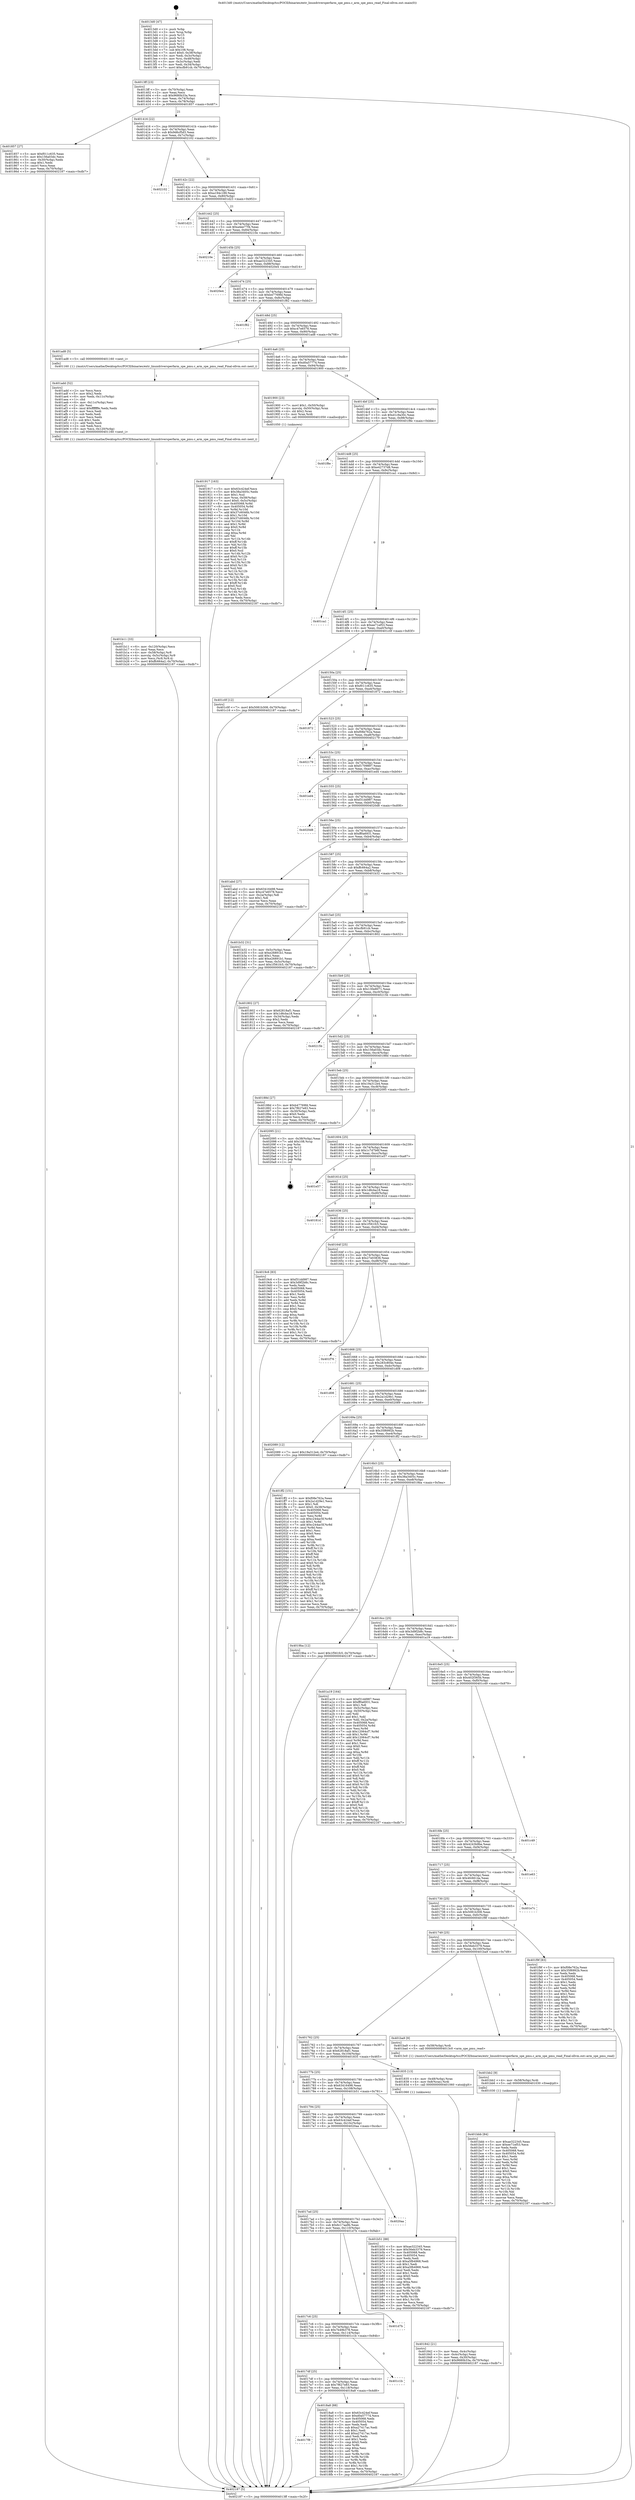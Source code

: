 digraph "0x4013d0" {
  label = "0x4013d0 (/mnt/c/Users/mathe/Desktop/tcc/POCII/binaries/extr_linuxdriversperfarm_spe_pmu.c_arm_spe_pmu_read_Final-ollvm.out::main(0))"
  labelloc = "t"
  node[shape=record]

  Entry [label="",width=0.3,height=0.3,shape=circle,fillcolor=black,style=filled]
  "0x4013ff" [label="{
     0x4013ff [23]\l
     | [instrs]\l
     &nbsp;&nbsp;0x4013ff \<+3\>: mov -0x70(%rbp),%eax\l
     &nbsp;&nbsp;0x401402 \<+2\>: mov %eax,%ecx\l
     &nbsp;&nbsp;0x401404 \<+6\>: sub $0x9680b33a,%ecx\l
     &nbsp;&nbsp;0x40140a \<+3\>: mov %eax,-0x74(%rbp)\l
     &nbsp;&nbsp;0x40140d \<+3\>: mov %ecx,-0x78(%rbp)\l
     &nbsp;&nbsp;0x401410 \<+6\>: je 0000000000401857 \<main+0x487\>\l
  }"]
  "0x401857" [label="{
     0x401857 [27]\l
     | [instrs]\l
     &nbsp;&nbsp;0x401857 \<+5\>: mov $0xf011c635,%eax\l
     &nbsp;&nbsp;0x40185c \<+5\>: mov $0x156a03dc,%ecx\l
     &nbsp;&nbsp;0x401861 \<+3\>: mov -0x30(%rbp),%edx\l
     &nbsp;&nbsp;0x401864 \<+3\>: cmp $0x1,%edx\l
     &nbsp;&nbsp;0x401867 \<+3\>: cmovl %ecx,%eax\l
     &nbsp;&nbsp;0x40186a \<+3\>: mov %eax,-0x70(%rbp)\l
     &nbsp;&nbsp;0x40186d \<+5\>: jmp 0000000000402187 \<main+0xdb7\>\l
  }"]
  "0x401416" [label="{
     0x401416 [22]\l
     | [instrs]\l
     &nbsp;&nbsp;0x401416 \<+5\>: jmp 000000000040141b \<main+0x4b\>\l
     &nbsp;&nbsp;0x40141b \<+3\>: mov -0x74(%rbp),%eax\l
     &nbsp;&nbsp;0x40141e \<+5\>: sub $0x9d6cf5d3,%eax\l
     &nbsp;&nbsp;0x401423 \<+3\>: mov %eax,-0x7c(%rbp)\l
     &nbsp;&nbsp;0x401426 \<+6\>: je 0000000000402102 \<main+0xd32\>\l
  }"]
  Exit [label="",width=0.3,height=0.3,shape=circle,fillcolor=black,style=filled,peripheries=2]
  "0x402102" [label="{
     0x402102\l
  }", style=dashed]
  "0x40142c" [label="{
     0x40142c [22]\l
     | [instrs]\l
     &nbsp;&nbsp;0x40142c \<+5\>: jmp 0000000000401431 \<main+0x61\>\l
     &nbsp;&nbsp;0x401431 \<+3\>: mov -0x74(%rbp),%eax\l
     &nbsp;&nbsp;0x401434 \<+5\>: sub $0xa194c189,%eax\l
     &nbsp;&nbsp;0x401439 \<+3\>: mov %eax,-0x80(%rbp)\l
     &nbsp;&nbsp;0x40143c \<+6\>: je 0000000000401d23 \<main+0x953\>\l
  }"]
  "0x401bbb" [label="{
     0x401bbb [84]\l
     | [instrs]\l
     &nbsp;&nbsp;0x401bbb \<+5\>: mov $0xae322345,%eax\l
     &nbsp;&nbsp;0x401bc0 \<+5\>: mov $0xee71ef53,%ecx\l
     &nbsp;&nbsp;0x401bc5 \<+2\>: xor %edx,%edx\l
     &nbsp;&nbsp;0x401bc7 \<+7\>: mov 0x405068,%esi\l
     &nbsp;&nbsp;0x401bce \<+8\>: mov 0x405054,%r8d\l
     &nbsp;&nbsp;0x401bd6 \<+3\>: sub $0x1,%edx\l
     &nbsp;&nbsp;0x401bd9 \<+3\>: mov %esi,%r9d\l
     &nbsp;&nbsp;0x401bdc \<+3\>: add %edx,%r9d\l
     &nbsp;&nbsp;0x401bdf \<+4\>: imul %r9d,%esi\l
     &nbsp;&nbsp;0x401be3 \<+3\>: and $0x1,%esi\l
     &nbsp;&nbsp;0x401be6 \<+3\>: cmp $0x0,%esi\l
     &nbsp;&nbsp;0x401be9 \<+4\>: sete %r10b\l
     &nbsp;&nbsp;0x401bed \<+4\>: cmp $0xa,%r8d\l
     &nbsp;&nbsp;0x401bf1 \<+4\>: setl %r11b\l
     &nbsp;&nbsp;0x401bf5 \<+3\>: mov %r10b,%bl\l
     &nbsp;&nbsp;0x401bf8 \<+3\>: and %r11b,%bl\l
     &nbsp;&nbsp;0x401bfb \<+3\>: xor %r11b,%r10b\l
     &nbsp;&nbsp;0x401bfe \<+3\>: or %r10b,%bl\l
     &nbsp;&nbsp;0x401c01 \<+3\>: test $0x1,%bl\l
     &nbsp;&nbsp;0x401c04 \<+3\>: cmovne %ecx,%eax\l
     &nbsp;&nbsp;0x401c07 \<+3\>: mov %eax,-0x70(%rbp)\l
     &nbsp;&nbsp;0x401c0a \<+5\>: jmp 0000000000402187 \<main+0xdb7\>\l
  }"]
  "0x401d23" [label="{
     0x401d23\l
  }", style=dashed]
  "0x401442" [label="{
     0x401442 [25]\l
     | [instrs]\l
     &nbsp;&nbsp;0x401442 \<+5\>: jmp 0000000000401447 \<main+0x77\>\l
     &nbsp;&nbsp;0x401447 \<+3\>: mov -0x74(%rbp),%eax\l
     &nbsp;&nbsp;0x40144a \<+5\>: sub $0xa4ee77f4,%eax\l
     &nbsp;&nbsp;0x40144f \<+6\>: mov %eax,-0x84(%rbp)\l
     &nbsp;&nbsp;0x401455 \<+6\>: je 000000000040210e \<main+0xd3e\>\l
  }"]
  "0x401bb2" [label="{
     0x401bb2 [9]\l
     | [instrs]\l
     &nbsp;&nbsp;0x401bb2 \<+4\>: mov -0x58(%rbp),%rdi\l
     &nbsp;&nbsp;0x401bb6 \<+5\>: call 0000000000401030 \<free@plt\>\l
     | [calls]\l
     &nbsp;&nbsp;0x401030 \{1\} (unknown)\l
  }"]
  "0x40210e" [label="{
     0x40210e\l
  }", style=dashed]
  "0x40145b" [label="{
     0x40145b [25]\l
     | [instrs]\l
     &nbsp;&nbsp;0x40145b \<+5\>: jmp 0000000000401460 \<main+0x90\>\l
     &nbsp;&nbsp;0x401460 \<+3\>: mov -0x74(%rbp),%eax\l
     &nbsp;&nbsp;0x401463 \<+5\>: sub $0xae322345,%eax\l
     &nbsp;&nbsp;0x401468 \<+6\>: mov %eax,-0x88(%rbp)\l
     &nbsp;&nbsp;0x40146e \<+6\>: je 00000000004020e4 \<main+0xd14\>\l
  }"]
  "0x401b11" [label="{
     0x401b11 [33]\l
     | [instrs]\l
     &nbsp;&nbsp;0x401b11 \<+6\>: mov -0x120(%rbp),%ecx\l
     &nbsp;&nbsp;0x401b17 \<+3\>: imul %eax,%ecx\l
     &nbsp;&nbsp;0x401b1a \<+4\>: mov -0x58(%rbp),%r8\l
     &nbsp;&nbsp;0x401b1e \<+4\>: movslq -0x5c(%rbp),%r9\l
     &nbsp;&nbsp;0x401b22 \<+4\>: mov %ecx,(%r8,%r9,4)\l
     &nbsp;&nbsp;0x401b26 \<+7\>: movl $0xffc664a2,-0x70(%rbp)\l
     &nbsp;&nbsp;0x401b2d \<+5\>: jmp 0000000000402187 \<main+0xdb7\>\l
  }"]
  "0x4020e4" [label="{
     0x4020e4\l
  }", style=dashed]
  "0x401474" [label="{
     0x401474 [25]\l
     | [instrs]\l
     &nbsp;&nbsp;0x401474 \<+5\>: jmp 0000000000401479 \<main+0xa9\>\l
     &nbsp;&nbsp;0x401479 \<+3\>: mov -0x74(%rbp),%eax\l
     &nbsp;&nbsp;0x40147c \<+5\>: sub $0xb47769fd,%eax\l
     &nbsp;&nbsp;0x401481 \<+6\>: mov %eax,-0x8c(%rbp)\l
     &nbsp;&nbsp;0x401487 \<+6\>: je 0000000000401f82 \<main+0xbb2\>\l
  }"]
  "0x401add" [label="{
     0x401add [52]\l
     | [instrs]\l
     &nbsp;&nbsp;0x401add \<+2\>: xor %ecx,%ecx\l
     &nbsp;&nbsp;0x401adf \<+5\>: mov $0x2,%edx\l
     &nbsp;&nbsp;0x401ae4 \<+6\>: mov %edx,-0x11c(%rbp)\l
     &nbsp;&nbsp;0x401aea \<+1\>: cltd\l
     &nbsp;&nbsp;0x401aeb \<+6\>: mov -0x11c(%rbp),%esi\l
     &nbsp;&nbsp;0x401af1 \<+2\>: idiv %esi\l
     &nbsp;&nbsp;0x401af3 \<+6\>: imul $0xfffffffe,%edx,%edx\l
     &nbsp;&nbsp;0x401af9 \<+2\>: mov %ecx,%edi\l
     &nbsp;&nbsp;0x401afb \<+2\>: sub %edx,%edi\l
     &nbsp;&nbsp;0x401afd \<+2\>: mov %ecx,%edx\l
     &nbsp;&nbsp;0x401aff \<+3\>: sub $0x1,%edx\l
     &nbsp;&nbsp;0x401b02 \<+2\>: add %edx,%edi\l
     &nbsp;&nbsp;0x401b04 \<+2\>: sub %edi,%ecx\l
     &nbsp;&nbsp;0x401b06 \<+6\>: mov %ecx,-0x120(%rbp)\l
     &nbsp;&nbsp;0x401b0c \<+5\>: call 0000000000401160 \<next_i\>\l
     | [calls]\l
     &nbsp;&nbsp;0x401160 \{1\} (/mnt/c/Users/mathe/Desktop/tcc/POCII/binaries/extr_linuxdriversperfarm_spe_pmu.c_arm_spe_pmu_read_Final-ollvm.out::next_i)\l
  }"]
  "0x401f82" [label="{
     0x401f82\l
  }", style=dashed]
  "0x40148d" [label="{
     0x40148d [25]\l
     | [instrs]\l
     &nbsp;&nbsp;0x40148d \<+5\>: jmp 0000000000401492 \<main+0xc2\>\l
     &nbsp;&nbsp;0x401492 \<+3\>: mov -0x74(%rbp),%eax\l
     &nbsp;&nbsp;0x401495 \<+5\>: sub $0xc47e6578,%eax\l
     &nbsp;&nbsp;0x40149a \<+6\>: mov %eax,-0x90(%rbp)\l
     &nbsp;&nbsp;0x4014a0 \<+6\>: je 0000000000401ad8 \<main+0x708\>\l
  }"]
  "0x401917" [label="{
     0x401917 [163]\l
     | [instrs]\l
     &nbsp;&nbsp;0x401917 \<+5\>: mov $0x63c424ef,%ecx\l
     &nbsp;&nbsp;0x40191c \<+5\>: mov $0x38a3405c,%edx\l
     &nbsp;&nbsp;0x401921 \<+3\>: mov $0x1,%sil\l
     &nbsp;&nbsp;0x401924 \<+4\>: mov %rax,-0x58(%rbp)\l
     &nbsp;&nbsp;0x401928 \<+7\>: movl $0x0,-0x5c(%rbp)\l
     &nbsp;&nbsp;0x40192f \<+8\>: mov 0x405068,%r8d\l
     &nbsp;&nbsp;0x401937 \<+8\>: mov 0x405054,%r9d\l
     &nbsp;&nbsp;0x40193f \<+3\>: mov %r8d,%r10d\l
     &nbsp;&nbsp;0x401942 \<+7\>: add $0x37c6046b,%r10d\l
     &nbsp;&nbsp;0x401949 \<+4\>: sub $0x1,%r10d\l
     &nbsp;&nbsp;0x40194d \<+7\>: sub $0x37c6046b,%r10d\l
     &nbsp;&nbsp;0x401954 \<+4\>: imul %r10d,%r8d\l
     &nbsp;&nbsp;0x401958 \<+4\>: and $0x1,%r8d\l
     &nbsp;&nbsp;0x40195c \<+4\>: cmp $0x0,%r8d\l
     &nbsp;&nbsp;0x401960 \<+4\>: sete %r11b\l
     &nbsp;&nbsp;0x401964 \<+4\>: cmp $0xa,%r9d\l
     &nbsp;&nbsp;0x401968 \<+3\>: setl %bl\l
     &nbsp;&nbsp;0x40196b \<+3\>: mov %r11b,%r14b\l
     &nbsp;&nbsp;0x40196e \<+4\>: xor $0xff,%r14b\l
     &nbsp;&nbsp;0x401972 \<+3\>: mov %bl,%r15b\l
     &nbsp;&nbsp;0x401975 \<+4\>: xor $0xff,%r15b\l
     &nbsp;&nbsp;0x401979 \<+4\>: xor $0x0,%sil\l
     &nbsp;&nbsp;0x40197d \<+3\>: mov %r14b,%r12b\l
     &nbsp;&nbsp;0x401980 \<+4\>: and $0x0,%r12b\l
     &nbsp;&nbsp;0x401984 \<+3\>: and %sil,%r11b\l
     &nbsp;&nbsp;0x401987 \<+3\>: mov %r15b,%r13b\l
     &nbsp;&nbsp;0x40198a \<+4\>: and $0x0,%r13b\l
     &nbsp;&nbsp;0x40198e \<+3\>: and %sil,%bl\l
     &nbsp;&nbsp;0x401991 \<+3\>: or %r11b,%r12b\l
     &nbsp;&nbsp;0x401994 \<+3\>: or %bl,%r13b\l
     &nbsp;&nbsp;0x401997 \<+3\>: xor %r13b,%r12b\l
     &nbsp;&nbsp;0x40199a \<+3\>: or %r15b,%r14b\l
     &nbsp;&nbsp;0x40199d \<+4\>: xor $0xff,%r14b\l
     &nbsp;&nbsp;0x4019a1 \<+4\>: or $0x0,%sil\l
     &nbsp;&nbsp;0x4019a5 \<+3\>: and %sil,%r14b\l
     &nbsp;&nbsp;0x4019a8 \<+3\>: or %r14b,%r12b\l
     &nbsp;&nbsp;0x4019ab \<+4\>: test $0x1,%r12b\l
     &nbsp;&nbsp;0x4019af \<+3\>: cmovne %edx,%ecx\l
     &nbsp;&nbsp;0x4019b2 \<+3\>: mov %ecx,-0x70(%rbp)\l
     &nbsp;&nbsp;0x4019b5 \<+5\>: jmp 0000000000402187 \<main+0xdb7\>\l
  }"]
  "0x401ad8" [label="{
     0x401ad8 [5]\l
     | [instrs]\l
     &nbsp;&nbsp;0x401ad8 \<+5\>: call 0000000000401160 \<next_i\>\l
     | [calls]\l
     &nbsp;&nbsp;0x401160 \{1\} (/mnt/c/Users/mathe/Desktop/tcc/POCII/binaries/extr_linuxdriversperfarm_spe_pmu.c_arm_spe_pmu_read_Final-ollvm.out::next_i)\l
  }"]
  "0x4014a6" [label="{
     0x4014a6 [25]\l
     | [instrs]\l
     &nbsp;&nbsp;0x4014a6 \<+5\>: jmp 00000000004014ab \<main+0xdb\>\l
     &nbsp;&nbsp;0x4014ab \<+3\>: mov -0x74(%rbp),%eax\l
     &nbsp;&nbsp;0x4014ae \<+5\>: sub $0xd0a57774,%eax\l
     &nbsp;&nbsp;0x4014b3 \<+6\>: mov %eax,-0x94(%rbp)\l
     &nbsp;&nbsp;0x4014b9 \<+6\>: je 0000000000401900 \<main+0x530\>\l
  }"]
  "0x4017f8" [label="{
     0x4017f8\l
  }", style=dashed]
  "0x401900" [label="{
     0x401900 [23]\l
     | [instrs]\l
     &nbsp;&nbsp;0x401900 \<+7\>: movl $0x1,-0x50(%rbp)\l
     &nbsp;&nbsp;0x401907 \<+4\>: movslq -0x50(%rbp),%rax\l
     &nbsp;&nbsp;0x40190b \<+4\>: shl $0x2,%rax\l
     &nbsp;&nbsp;0x40190f \<+3\>: mov %rax,%rdi\l
     &nbsp;&nbsp;0x401912 \<+5\>: call 0000000000401050 \<malloc@plt\>\l
     | [calls]\l
     &nbsp;&nbsp;0x401050 \{1\} (unknown)\l
  }"]
  "0x4014bf" [label="{
     0x4014bf [25]\l
     | [instrs]\l
     &nbsp;&nbsp;0x4014bf \<+5\>: jmp 00000000004014c4 \<main+0xf4\>\l
     &nbsp;&nbsp;0x4014c4 \<+3\>: mov -0x74(%rbp),%eax\l
     &nbsp;&nbsp;0x4014c7 \<+5\>: sub $0xd1c9a30c,%eax\l
     &nbsp;&nbsp;0x4014cc \<+6\>: mov %eax,-0x98(%rbp)\l
     &nbsp;&nbsp;0x4014d2 \<+6\>: je 0000000000401f8e \<main+0xbbe\>\l
  }"]
  "0x4018a8" [label="{
     0x4018a8 [88]\l
     | [instrs]\l
     &nbsp;&nbsp;0x4018a8 \<+5\>: mov $0x63c424ef,%eax\l
     &nbsp;&nbsp;0x4018ad \<+5\>: mov $0xd0a57774,%ecx\l
     &nbsp;&nbsp;0x4018b2 \<+7\>: mov 0x405068,%edx\l
     &nbsp;&nbsp;0x4018b9 \<+7\>: mov 0x405054,%esi\l
     &nbsp;&nbsp;0x4018c0 \<+2\>: mov %edx,%edi\l
     &nbsp;&nbsp;0x4018c2 \<+6\>: sub $0xa27417ac,%edi\l
     &nbsp;&nbsp;0x4018c8 \<+3\>: sub $0x1,%edi\l
     &nbsp;&nbsp;0x4018cb \<+6\>: add $0xa27417ac,%edi\l
     &nbsp;&nbsp;0x4018d1 \<+3\>: imul %edi,%edx\l
     &nbsp;&nbsp;0x4018d4 \<+3\>: and $0x1,%edx\l
     &nbsp;&nbsp;0x4018d7 \<+3\>: cmp $0x0,%edx\l
     &nbsp;&nbsp;0x4018da \<+4\>: sete %r8b\l
     &nbsp;&nbsp;0x4018de \<+3\>: cmp $0xa,%esi\l
     &nbsp;&nbsp;0x4018e1 \<+4\>: setl %r9b\l
     &nbsp;&nbsp;0x4018e5 \<+3\>: mov %r8b,%r10b\l
     &nbsp;&nbsp;0x4018e8 \<+3\>: and %r9b,%r10b\l
     &nbsp;&nbsp;0x4018eb \<+3\>: xor %r9b,%r8b\l
     &nbsp;&nbsp;0x4018ee \<+3\>: or %r8b,%r10b\l
     &nbsp;&nbsp;0x4018f1 \<+4\>: test $0x1,%r10b\l
     &nbsp;&nbsp;0x4018f5 \<+3\>: cmovne %ecx,%eax\l
     &nbsp;&nbsp;0x4018f8 \<+3\>: mov %eax,-0x70(%rbp)\l
     &nbsp;&nbsp;0x4018fb \<+5\>: jmp 0000000000402187 \<main+0xdb7\>\l
  }"]
  "0x401f8e" [label="{
     0x401f8e\l
  }", style=dashed]
  "0x4014d8" [label="{
     0x4014d8 [25]\l
     | [instrs]\l
     &nbsp;&nbsp;0x4014d8 \<+5\>: jmp 00000000004014dd \<main+0x10d\>\l
     &nbsp;&nbsp;0x4014dd \<+3\>: mov -0x74(%rbp),%eax\l
     &nbsp;&nbsp;0x4014e0 \<+5\>: sub $0xe42737d8,%eax\l
     &nbsp;&nbsp;0x4014e5 \<+6\>: mov %eax,-0x9c(%rbp)\l
     &nbsp;&nbsp;0x4014eb \<+6\>: je 0000000000401ca1 \<main+0x8d1\>\l
  }"]
  "0x4017df" [label="{
     0x4017df [25]\l
     | [instrs]\l
     &nbsp;&nbsp;0x4017df \<+5\>: jmp 00000000004017e4 \<main+0x414\>\l
     &nbsp;&nbsp;0x4017e4 \<+3\>: mov -0x74(%rbp),%eax\l
     &nbsp;&nbsp;0x4017e7 \<+5\>: sub $0x7f627e83,%eax\l
     &nbsp;&nbsp;0x4017ec \<+6\>: mov %eax,-0x118(%rbp)\l
     &nbsp;&nbsp;0x4017f2 \<+6\>: je 00000000004018a8 \<main+0x4d8\>\l
  }"]
  "0x401ca1" [label="{
     0x401ca1\l
  }", style=dashed]
  "0x4014f1" [label="{
     0x4014f1 [25]\l
     | [instrs]\l
     &nbsp;&nbsp;0x4014f1 \<+5\>: jmp 00000000004014f6 \<main+0x126\>\l
     &nbsp;&nbsp;0x4014f6 \<+3\>: mov -0x74(%rbp),%eax\l
     &nbsp;&nbsp;0x4014f9 \<+5\>: sub $0xee71ef53,%eax\l
     &nbsp;&nbsp;0x4014fe \<+6\>: mov %eax,-0xa0(%rbp)\l
     &nbsp;&nbsp;0x401504 \<+6\>: je 0000000000401c0f \<main+0x83f\>\l
  }"]
  "0x401c1b" [label="{
     0x401c1b\l
  }", style=dashed]
  "0x401c0f" [label="{
     0x401c0f [12]\l
     | [instrs]\l
     &nbsp;&nbsp;0x401c0f \<+7\>: movl $0x5081b308,-0x70(%rbp)\l
     &nbsp;&nbsp;0x401c16 \<+5\>: jmp 0000000000402187 \<main+0xdb7\>\l
  }"]
  "0x40150a" [label="{
     0x40150a [25]\l
     | [instrs]\l
     &nbsp;&nbsp;0x40150a \<+5\>: jmp 000000000040150f \<main+0x13f\>\l
     &nbsp;&nbsp;0x40150f \<+3\>: mov -0x74(%rbp),%eax\l
     &nbsp;&nbsp;0x401512 \<+5\>: sub $0xf011c635,%eax\l
     &nbsp;&nbsp;0x401517 \<+6\>: mov %eax,-0xa4(%rbp)\l
     &nbsp;&nbsp;0x40151d \<+6\>: je 0000000000401872 \<main+0x4a2\>\l
  }"]
  "0x4017c6" [label="{
     0x4017c6 [25]\l
     | [instrs]\l
     &nbsp;&nbsp;0x4017c6 \<+5\>: jmp 00000000004017cb \<main+0x3fb\>\l
     &nbsp;&nbsp;0x4017cb \<+3\>: mov -0x74(%rbp),%eax\l
     &nbsp;&nbsp;0x4017ce \<+5\>: sub $0x7b49b378,%eax\l
     &nbsp;&nbsp;0x4017d3 \<+6\>: mov %eax,-0x114(%rbp)\l
     &nbsp;&nbsp;0x4017d9 \<+6\>: je 0000000000401c1b \<main+0x84b\>\l
  }"]
  "0x401872" [label="{
     0x401872\l
  }", style=dashed]
  "0x401523" [label="{
     0x401523 [25]\l
     | [instrs]\l
     &nbsp;&nbsp;0x401523 \<+5\>: jmp 0000000000401528 \<main+0x158\>\l
     &nbsp;&nbsp;0x401528 \<+3\>: mov -0x74(%rbp),%eax\l
     &nbsp;&nbsp;0x40152b \<+5\>: sub $0xf08e762a,%eax\l
     &nbsp;&nbsp;0x401530 \<+6\>: mov %eax,-0xa8(%rbp)\l
     &nbsp;&nbsp;0x401536 \<+6\>: je 0000000000402179 \<main+0xda9\>\l
  }"]
  "0x401d7b" [label="{
     0x401d7b\l
  }", style=dashed]
  "0x402179" [label="{
     0x402179\l
  }", style=dashed]
  "0x40153c" [label="{
     0x40153c [25]\l
     | [instrs]\l
     &nbsp;&nbsp;0x40153c \<+5\>: jmp 0000000000401541 \<main+0x171\>\l
     &nbsp;&nbsp;0x401541 \<+3\>: mov -0x74(%rbp),%eax\l
     &nbsp;&nbsp;0x401544 \<+5\>: sub $0xf1709897,%eax\l
     &nbsp;&nbsp;0x401549 \<+6\>: mov %eax,-0xac(%rbp)\l
     &nbsp;&nbsp;0x40154f \<+6\>: je 0000000000401ed4 \<main+0xb04\>\l
  }"]
  "0x4017ad" [label="{
     0x4017ad [25]\l
     | [instrs]\l
     &nbsp;&nbsp;0x4017ad \<+5\>: jmp 00000000004017b2 \<main+0x3e2\>\l
     &nbsp;&nbsp;0x4017b2 \<+3\>: mov -0x74(%rbp),%eax\l
     &nbsp;&nbsp;0x4017b5 \<+5\>: sub $0x6c17aa9b,%eax\l
     &nbsp;&nbsp;0x4017ba \<+6\>: mov %eax,-0x110(%rbp)\l
     &nbsp;&nbsp;0x4017c0 \<+6\>: je 0000000000401d7b \<main+0x9ab\>\l
  }"]
  "0x401ed4" [label="{
     0x401ed4\l
  }", style=dashed]
  "0x401555" [label="{
     0x401555 [25]\l
     | [instrs]\l
     &nbsp;&nbsp;0x401555 \<+5\>: jmp 000000000040155a \<main+0x18a\>\l
     &nbsp;&nbsp;0x40155a \<+3\>: mov -0x74(%rbp),%eax\l
     &nbsp;&nbsp;0x40155d \<+5\>: sub $0xf31dd987,%eax\l
     &nbsp;&nbsp;0x401562 \<+6\>: mov %eax,-0xb0(%rbp)\l
     &nbsp;&nbsp;0x401568 \<+6\>: je 00000000004020d8 \<main+0xd08\>\l
  }"]
  "0x4020aa" [label="{
     0x4020aa\l
  }", style=dashed]
  "0x4020d8" [label="{
     0x4020d8\l
  }", style=dashed]
  "0x40156e" [label="{
     0x40156e [25]\l
     | [instrs]\l
     &nbsp;&nbsp;0x40156e \<+5\>: jmp 0000000000401573 \<main+0x1a3\>\l
     &nbsp;&nbsp;0x401573 \<+3\>: mov -0x74(%rbp),%eax\l
     &nbsp;&nbsp;0x401576 \<+5\>: sub $0xff0a6931,%eax\l
     &nbsp;&nbsp;0x40157b \<+6\>: mov %eax,-0xb4(%rbp)\l
     &nbsp;&nbsp;0x401581 \<+6\>: je 0000000000401abd \<main+0x6ed\>\l
  }"]
  "0x401794" [label="{
     0x401794 [25]\l
     | [instrs]\l
     &nbsp;&nbsp;0x401794 \<+5\>: jmp 0000000000401799 \<main+0x3c9\>\l
     &nbsp;&nbsp;0x401799 \<+3\>: mov -0x74(%rbp),%eax\l
     &nbsp;&nbsp;0x40179c \<+5\>: sub $0x63c424ef,%eax\l
     &nbsp;&nbsp;0x4017a1 \<+6\>: mov %eax,-0x10c(%rbp)\l
     &nbsp;&nbsp;0x4017a7 \<+6\>: je 00000000004020aa \<main+0xcda\>\l
  }"]
  "0x401abd" [label="{
     0x401abd [27]\l
     | [instrs]\l
     &nbsp;&nbsp;0x401abd \<+5\>: mov $0x63416498,%eax\l
     &nbsp;&nbsp;0x401ac2 \<+5\>: mov $0xc47e6578,%ecx\l
     &nbsp;&nbsp;0x401ac7 \<+3\>: mov -0x2a(%rbp),%dl\l
     &nbsp;&nbsp;0x401aca \<+3\>: test $0x1,%dl\l
     &nbsp;&nbsp;0x401acd \<+3\>: cmovne %ecx,%eax\l
     &nbsp;&nbsp;0x401ad0 \<+3\>: mov %eax,-0x70(%rbp)\l
     &nbsp;&nbsp;0x401ad3 \<+5\>: jmp 0000000000402187 \<main+0xdb7\>\l
  }"]
  "0x401587" [label="{
     0x401587 [25]\l
     | [instrs]\l
     &nbsp;&nbsp;0x401587 \<+5\>: jmp 000000000040158c \<main+0x1bc\>\l
     &nbsp;&nbsp;0x40158c \<+3\>: mov -0x74(%rbp),%eax\l
     &nbsp;&nbsp;0x40158f \<+5\>: sub $0xffc664a2,%eax\l
     &nbsp;&nbsp;0x401594 \<+6\>: mov %eax,-0xb8(%rbp)\l
     &nbsp;&nbsp;0x40159a \<+6\>: je 0000000000401b32 \<main+0x762\>\l
  }"]
  "0x401b51" [label="{
     0x401b51 [88]\l
     | [instrs]\l
     &nbsp;&nbsp;0x401b51 \<+5\>: mov $0xae322345,%eax\l
     &nbsp;&nbsp;0x401b56 \<+5\>: mov $0x56eb3379,%ecx\l
     &nbsp;&nbsp;0x401b5b \<+7\>: mov 0x405068,%edx\l
     &nbsp;&nbsp;0x401b62 \<+7\>: mov 0x405054,%esi\l
     &nbsp;&nbsp;0x401b69 \<+2\>: mov %edx,%edi\l
     &nbsp;&nbsp;0x401b6b \<+6\>: sub $0xa5fb4968,%edi\l
     &nbsp;&nbsp;0x401b71 \<+3\>: sub $0x1,%edi\l
     &nbsp;&nbsp;0x401b74 \<+6\>: add $0xa5fb4968,%edi\l
     &nbsp;&nbsp;0x401b7a \<+3\>: imul %edi,%edx\l
     &nbsp;&nbsp;0x401b7d \<+3\>: and $0x1,%edx\l
     &nbsp;&nbsp;0x401b80 \<+3\>: cmp $0x0,%edx\l
     &nbsp;&nbsp;0x401b83 \<+4\>: sete %r8b\l
     &nbsp;&nbsp;0x401b87 \<+3\>: cmp $0xa,%esi\l
     &nbsp;&nbsp;0x401b8a \<+4\>: setl %r9b\l
     &nbsp;&nbsp;0x401b8e \<+3\>: mov %r8b,%r10b\l
     &nbsp;&nbsp;0x401b91 \<+3\>: and %r9b,%r10b\l
     &nbsp;&nbsp;0x401b94 \<+3\>: xor %r9b,%r8b\l
     &nbsp;&nbsp;0x401b97 \<+3\>: or %r8b,%r10b\l
     &nbsp;&nbsp;0x401b9a \<+4\>: test $0x1,%r10b\l
     &nbsp;&nbsp;0x401b9e \<+3\>: cmovne %ecx,%eax\l
     &nbsp;&nbsp;0x401ba1 \<+3\>: mov %eax,-0x70(%rbp)\l
     &nbsp;&nbsp;0x401ba4 \<+5\>: jmp 0000000000402187 \<main+0xdb7\>\l
  }"]
  "0x401b32" [label="{
     0x401b32 [31]\l
     | [instrs]\l
     &nbsp;&nbsp;0x401b32 \<+3\>: mov -0x5c(%rbp),%eax\l
     &nbsp;&nbsp;0x401b35 \<+5\>: sub $0xe26891b1,%eax\l
     &nbsp;&nbsp;0x401b3a \<+3\>: add $0x1,%eax\l
     &nbsp;&nbsp;0x401b3d \<+5\>: add $0xe26891b1,%eax\l
     &nbsp;&nbsp;0x401b42 \<+3\>: mov %eax,-0x5c(%rbp)\l
     &nbsp;&nbsp;0x401b45 \<+7\>: movl $0x1f561fc5,-0x70(%rbp)\l
     &nbsp;&nbsp;0x401b4c \<+5\>: jmp 0000000000402187 \<main+0xdb7\>\l
  }"]
  "0x4015a0" [label="{
     0x4015a0 [25]\l
     | [instrs]\l
     &nbsp;&nbsp;0x4015a0 \<+5\>: jmp 00000000004015a5 \<main+0x1d5\>\l
     &nbsp;&nbsp;0x4015a5 \<+3\>: mov -0x74(%rbp),%eax\l
     &nbsp;&nbsp;0x4015a8 \<+5\>: sub $0xcfb91cb,%eax\l
     &nbsp;&nbsp;0x4015ad \<+6\>: mov %eax,-0xbc(%rbp)\l
     &nbsp;&nbsp;0x4015b3 \<+6\>: je 0000000000401802 \<main+0x432\>\l
  }"]
  "0x401842" [label="{
     0x401842 [21]\l
     | [instrs]\l
     &nbsp;&nbsp;0x401842 \<+3\>: mov %eax,-0x4c(%rbp)\l
     &nbsp;&nbsp;0x401845 \<+3\>: mov -0x4c(%rbp),%eax\l
     &nbsp;&nbsp;0x401848 \<+3\>: mov %eax,-0x30(%rbp)\l
     &nbsp;&nbsp;0x40184b \<+7\>: movl $0x9680b33a,-0x70(%rbp)\l
     &nbsp;&nbsp;0x401852 \<+5\>: jmp 0000000000402187 \<main+0xdb7\>\l
  }"]
  "0x401802" [label="{
     0x401802 [27]\l
     | [instrs]\l
     &nbsp;&nbsp;0x401802 \<+5\>: mov $0x62818af1,%eax\l
     &nbsp;&nbsp;0x401807 \<+5\>: mov $0x1d6cba18,%ecx\l
     &nbsp;&nbsp;0x40180c \<+3\>: mov -0x34(%rbp),%edx\l
     &nbsp;&nbsp;0x40180f \<+3\>: cmp $0x2,%edx\l
     &nbsp;&nbsp;0x401812 \<+3\>: cmovne %ecx,%eax\l
     &nbsp;&nbsp;0x401815 \<+3\>: mov %eax,-0x70(%rbp)\l
     &nbsp;&nbsp;0x401818 \<+5\>: jmp 0000000000402187 \<main+0xdb7\>\l
  }"]
  "0x4015b9" [label="{
     0x4015b9 [25]\l
     | [instrs]\l
     &nbsp;&nbsp;0x4015b9 \<+5\>: jmp 00000000004015be \<main+0x1ee\>\l
     &nbsp;&nbsp;0x4015be \<+3\>: mov -0x74(%rbp),%eax\l
     &nbsp;&nbsp;0x4015c1 \<+5\>: sub $0x130e8071,%eax\l
     &nbsp;&nbsp;0x4015c6 \<+6\>: mov %eax,-0xc0(%rbp)\l
     &nbsp;&nbsp;0x4015cc \<+6\>: je 000000000040215b \<main+0xd8b\>\l
  }"]
  "0x402187" [label="{
     0x402187 [5]\l
     | [instrs]\l
     &nbsp;&nbsp;0x402187 \<+5\>: jmp 00000000004013ff \<main+0x2f\>\l
  }"]
  "0x4013d0" [label="{
     0x4013d0 [47]\l
     | [instrs]\l
     &nbsp;&nbsp;0x4013d0 \<+1\>: push %rbp\l
     &nbsp;&nbsp;0x4013d1 \<+3\>: mov %rsp,%rbp\l
     &nbsp;&nbsp;0x4013d4 \<+2\>: push %r15\l
     &nbsp;&nbsp;0x4013d6 \<+2\>: push %r14\l
     &nbsp;&nbsp;0x4013d8 \<+2\>: push %r13\l
     &nbsp;&nbsp;0x4013da \<+2\>: push %r12\l
     &nbsp;&nbsp;0x4013dc \<+1\>: push %rbx\l
     &nbsp;&nbsp;0x4013dd \<+7\>: sub $0x108,%rsp\l
     &nbsp;&nbsp;0x4013e4 \<+7\>: movl $0x0,-0x38(%rbp)\l
     &nbsp;&nbsp;0x4013eb \<+3\>: mov %edi,-0x3c(%rbp)\l
     &nbsp;&nbsp;0x4013ee \<+4\>: mov %rsi,-0x48(%rbp)\l
     &nbsp;&nbsp;0x4013f2 \<+3\>: mov -0x3c(%rbp),%edi\l
     &nbsp;&nbsp;0x4013f5 \<+3\>: mov %edi,-0x34(%rbp)\l
     &nbsp;&nbsp;0x4013f8 \<+7\>: movl $0xcfb91cb,-0x70(%rbp)\l
  }"]
  "0x40177b" [label="{
     0x40177b [25]\l
     | [instrs]\l
     &nbsp;&nbsp;0x40177b \<+5\>: jmp 0000000000401780 \<main+0x3b0\>\l
     &nbsp;&nbsp;0x401780 \<+3\>: mov -0x74(%rbp),%eax\l
     &nbsp;&nbsp;0x401783 \<+5\>: sub $0x63416498,%eax\l
     &nbsp;&nbsp;0x401788 \<+6\>: mov %eax,-0x108(%rbp)\l
     &nbsp;&nbsp;0x40178e \<+6\>: je 0000000000401b51 \<main+0x781\>\l
  }"]
  "0x40215b" [label="{
     0x40215b\l
  }", style=dashed]
  "0x4015d2" [label="{
     0x4015d2 [25]\l
     | [instrs]\l
     &nbsp;&nbsp;0x4015d2 \<+5\>: jmp 00000000004015d7 \<main+0x207\>\l
     &nbsp;&nbsp;0x4015d7 \<+3\>: mov -0x74(%rbp),%eax\l
     &nbsp;&nbsp;0x4015da \<+5\>: sub $0x156a03dc,%eax\l
     &nbsp;&nbsp;0x4015df \<+6\>: mov %eax,-0xc4(%rbp)\l
     &nbsp;&nbsp;0x4015e5 \<+6\>: je 000000000040188d \<main+0x4bd\>\l
  }"]
  "0x401835" [label="{
     0x401835 [13]\l
     | [instrs]\l
     &nbsp;&nbsp;0x401835 \<+4\>: mov -0x48(%rbp),%rax\l
     &nbsp;&nbsp;0x401839 \<+4\>: mov 0x8(%rax),%rdi\l
     &nbsp;&nbsp;0x40183d \<+5\>: call 0000000000401060 \<atoi@plt\>\l
     | [calls]\l
     &nbsp;&nbsp;0x401060 \{1\} (unknown)\l
  }"]
  "0x40188d" [label="{
     0x40188d [27]\l
     | [instrs]\l
     &nbsp;&nbsp;0x40188d \<+5\>: mov $0xb47769fd,%eax\l
     &nbsp;&nbsp;0x401892 \<+5\>: mov $0x7f627e83,%ecx\l
     &nbsp;&nbsp;0x401897 \<+3\>: mov -0x30(%rbp),%edx\l
     &nbsp;&nbsp;0x40189a \<+3\>: cmp $0x0,%edx\l
     &nbsp;&nbsp;0x40189d \<+3\>: cmove %ecx,%eax\l
     &nbsp;&nbsp;0x4018a0 \<+3\>: mov %eax,-0x70(%rbp)\l
     &nbsp;&nbsp;0x4018a3 \<+5\>: jmp 0000000000402187 \<main+0xdb7\>\l
  }"]
  "0x4015eb" [label="{
     0x4015eb [25]\l
     | [instrs]\l
     &nbsp;&nbsp;0x4015eb \<+5\>: jmp 00000000004015f0 \<main+0x220\>\l
     &nbsp;&nbsp;0x4015f0 \<+3\>: mov -0x74(%rbp),%eax\l
     &nbsp;&nbsp;0x4015f3 \<+5\>: sub $0x19a312e4,%eax\l
     &nbsp;&nbsp;0x4015f8 \<+6\>: mov %eax,-0xc8(%rbp)\l
     &nbsp;&nbsp;0x4015fe \<+6\>: je 0000000000402095 \<main+0xcc5\>\l
  }"]
  "0x401762" [label="{
     0x401762 [25]\l
     | [instrs]\l
     &nbsp;&nbsp;0x401762 \<+5\>: jmp 0000000000401767 \<main+0x397\>\l
     &nbsp;&nbsp;0x401767 \<+3\>: mov -0x74(%rbp),%eax\l
     &nbsp;&nbsp;0x40176a \<+5\>: sub $0x62818af1,%eax\l
     &nbsp;&nbsp;0x40176f \<+6\>: mov %eax,-0x104(%rbp)\l
     &nbsp;&nbsp;0x401775 \<+6\>: je 0000000000401835 \<main+0x465\>\l
  }"]
  "0x402095" [label="{
     0x402095 [21]\l
     | [instrs]\l
     &nbsp;&nbsp;0x402095 \<+3\>: mov -0x38(%rbp),%eax\l
     &nbsp;&nbsp;0x402098 \<+7\>: add $0x108,%rsp\l
     &nbsp;&nbsp;0x40209f \<+1\>: pop %rbx\l
     &nbsp;&nbsp;0x4020a0 \<+2\>: pop %r12\l
     &nbsp;&nbsp;0x4020a2 \<+2\>: pop %r13\l
     &nbsp;&nbsp;0x4020a4 \<+2\>: pop %r14\l
     &nbsp;&nbsp;0x4020a6 \<+2\>: pop %r15\l
     &nbsp;&nbsp;0x4020a8 \<+1\>: pop %rbp\l
     &nbsp;&nbsp;0x4020a9 \<+1\>: ret\l
  }"]
  "0x401604" [label="{
     0x401604 [25]\l
     | [instrs]\l
     &nbsp;&nbsp;0x401604 \<+5\>: jmp 0000000000401609 \<main+0x239\>\l
     &nbsp;&nbsp;0x401609 \<+3\>: mov -0x74(%rbp),%eax\l
     &nbsp;&nbsp;0x40160c \<+5\>: sub $0x1c7d7b6f,%eax\l
     &nbsp;&nbsp;0x401611 \<+6\>: mov %eax,-0xcc(%rbp)\l
     &nbsp;&nbsp;0x401617 \<+6\>: je 0000000000401e57 \<main+0xa87\>\l
  }"]
  "0x401ba9" [label="{
     0x401ba9 [9]\l
     | [instrs]\l
     &nbsp;&nbsp;0x401ba9 \<+4\>: mov -0x58(%rbp),%rdi\l
     &nbsp;&nbsp;0x401bad \<+5\>: call 00000000004013c0 \<arm_spe_pmu_read\>\l
     | [calls]\l
     &nbsp;&nbsp;0x4013c0 \{1\} (/mnt/c/Users/mathe/Desktop/tcc/POCII/binaries/extr_linuxdriversperfarm_spe_pmu.c_arm_spe_pmu_read_Final-ollvm.out::arm_spe_pmu_read)\l
  }"]
  "0x401e57" [label="{
     0x401e57\l
  }", style=dashed]
  "0x40161d" [label="{
     0x40161d [25]\l
     | [instrs]\l
     &nbsp;&nbsp;0x40161d \<+5\>: jmp 0000000000401622 \<main+0x252\>\l
     &nbsp;&nbsp;0x401622 \<+3\>: mov -0x74(%rbp),%eax\l
     &nbsp;&nbsp;0x401625 \<+5\>: sub $0x1d6cba18,%eax\l
     &nbsp;&nbsp;0x40162a \<+6\>: mov %eax,-0xd0(%rbp)\l
     &nbsp;&nbsp;0x401630 \<+6\>: je 000000000040181d \<main+0x44d\>\l
  }"]
  "0x401749" [label="{
     0x401749 [25]\l
     | [instrs]\l
     &nbsp;&nbsp;0x401749 \<+5\>: jmp 000000000040174e \<main+0x37e\>\l
     &nbsp;&nbsp;0x40174e \<+3\>: mov -0x74(%rbp),%eax\l
     &nbsp;&nbsp;0x401751 \<+5\>: sub $0x56eb3379,%eax\l
     &nbsp;&nbsp;0x401756 \<+6\>: mov %eax,-0x100(%rbp)\l
     &nbsp;&nbsp;0x40175c \<+6\>: je 0000000000401ba9 \<main+0x7d9\>\l
  }"]
  "0x40181d" [label="{
     0x40181d\l
  }", style=dashed]
  "0x401636" [label="{
     0x401636 [25]\l
     | [instrs]\l
     &nbsp;&nbsp;0x401636 \<+5\>: jmp 000000000040163b \<main+0x26b\>\l
     &nbsp;&nbsp;0x40163b \<+3\>: mov -0x74(%rbp),%eax\l
     &nbsp;&nbsp;0x40163e \<+5\>: sub $0x1f561fc5,%eax\l
     &nbsp;&nbsp;0x401643 \<+6\>: mov %eax,-0xd4(%rbp)\l
     &nbsp;&nbsp;0x401649 \<+6\>: je 00000000004019c6 \<main+0x5f6\>\l
  }"]
  "0x401f9f" [label="{
     0x401f9f [83]\l
     | [instrs]\l
     &nbsp;&nbsp;0x401f9f \<+5\>: mov $0xf08e762a,%eax\l
     &nbsp;&nbsp;0x401fa4 \<+5\>: mov $0x35f6992b,%ecx\l
     &nbsp;&nbsp;0x401fa9 \<+2\>: xor %edx,%edx\l
     &nbsp;&nbsp;0x401fab \<+7\>: mov 0x405068,%esi\l
     &nbsp;&nbsp;0x401fb2 \<+7\>: mov 0x405054,%edi\l
     &nbsp;&nbsp;0x401fb9 \<+3\>: sub $0x1,%edx\l
     &nbsp;&nbsp;0x401fbc \<+3\>: mov %esi,%r8d\l
     &nbsp;&nbsp;0x401fbf \<+3\>: add %edx,%r8d\l
     &nbsp;&nbsp;0x401fc2 \<+4\>: imul %r8d,%esi\l
     &nbsp;&nbsp;0x401fc6 \<+3\>: and $0x1,%esi\l
     &nbsp;&nbsp;0x401fc9 \<+3\>: cmp $0x0,%esi\l
     &nbsp;&nbsp;0x401fcc \<+4\>: sete %r9b\l
     &nbsp;&nbsp;0x401fd0 \<+3\>: cmp $0xa,%edi\l
     &nbsp;&nbsp;0x401fd3 \<+4\>: setl %r10b\l
     &nbsp;&nbsp;0x401fd7 \<+3\>: mov %r9b,%r11b\l
     &nbsp;&nbsp;0x401fda \<+3\>: and %r10b,%r11b\l
     &nbsp;&nbsp;0x401fdd \<+3\>: xor %r10b,%r9b\l
     &nbsp;&nbsp;0x401fe0 \<+3\>: or %r9b,%r11b\l
     &nbsp;&nbsp;0x401fe3 \<+4\>: test $0x1,%r11b\l
     &nbsp;&nbsp;0x401fe7 \<+3\>: cmovne %ecx,%eax\l
     &nbsp;&nbsp;0x401fea \<+3\>: mov %eax,-0x70(%rbp)\l
     &nbsp;&nbsp;0x401fed \<+5\>: jmp 0000000000402187 \<main+0xdb7\>\l
  }"]
  "0x4019c6" [label="{
     0x4019c6 [83]\l
     | [instrs]\l
     &nbsp;&nbsp;0x4019c6 \<+5\>: mov $0xf31dd987,%eax\l
     &nbsp;&nbsp;0x4019cb \<+5\>: mov $0x3d9f2b8c,%ecx\l
     &nbsp;&nbsp;0x4019d0 \<+2\>: xor %edx,%edx\l
     &nbsp;&nbsp;0x4019d2 \<+7\>: mov 0x405068,%esi\l
     &nbsp;&nbsp;0x4019d9 \<+7\>: mov 0x405054,%edi\l
     &nbsp;&nbsp;0x4019e0 \<+3\>: sub $0x1,%edx\l
     &nbsp;&nbsp;0x4019e3 \<+3\>: mov %esi,%r8d\l
     &nbsp;&nbsp;0x4019e6 \<+3\>: add %edx,%r8d\l
     &nbsp;&nbsp;0x4019e9 \<+4\>: imul %r8d,%esi\l
     &nbsp;&nbsp;0x4019ed \<+3\>: and $0x1,%esi\l
     &nbsp;&nbsp;0x4019f0 \<+3\>: cmp $0x0,%esi\l
     &nbsp;&nbsp;0x4019f3 \<+4\>: sete %r9b\l
     &nbsp;&nbsp;0x4019f7 \<+3\>: cmp $0xa,%edi\l
     &nbsp;&nbsp;0x4019fa \<+4\>: setl %r10b\l
     &nbsp;&nbsp;0x4019fe \<+3\>: mov %r9b,%r11b\l
     &nbsp;&nbsp;0x401a01 \<+3\>: and %r10b,%r11b\l
     &nbsp;&nbsp;0x401a04 \<+3\>: xor %r10b,%r9b\l
     &nbsp;&nbsp;0x401a07 \<+3\>: or %r9b,%r11b\l
     &nbsp;&nbsp;0x401a0a \<+4\>: test $0x1,%r11b\l
     &nbsp;&nbsp;0x401a0e \<+3\>: cmovne %ecx,%eax\l
     &nbsp;&nbsp;0x401a11 \<+3\>: mov %eax,-0x70(%rbp)\l
     &nbsp;&nbsp;0x401a14 \<+5\>: jmp 0000000000402187 \<main+0xdb7\>\l
  }"]
  "0x40164f" [label="{
     0x40164f [25]\l
     | [instrs]\l
     &nbsp;&nbsp;0x40164f \<+5\>: jmp 0000000000401654 \<main+0x284\>\l
     &nbsp;&nbsp;0x401654 \<+3\>: mov -0x74(%rbp),%eax\l
     &nbsp;&nbsp;0x401657 \<+5\>: sub $0x27e03836,%eax\l
     &nbsp;&nbsp;0x40165c \<+6\>: mov %eax,-0xd8(%rbp)\l
     &nbsp;&nbsp;0x401662 \<+6\>: je 0000000000401f76 \<main+0xba6\>\l
  }"]
  "0x401730" [label="{
     0x401730 [25]\l
     | [instrs]\l
     &nbsp;&nbsp;0x401730 \<+5\>: jmp 0000000000401735 \<main+0x365\>\l
     &nbsp;&nbsp;0x401735 \<+3\>: mov -0x74(%rbp),%eax\l
     &nbsp;&nbsp;0x401738 \<+5\>: sub $0x5081b308,%eax\l
     &nbsp;&nbsp;0x40173d \<+6\>: mov %eax,-0xfc(%rbp)\l
     &nbsp;&nbsp;0x401743 \<+6\>: je 0000000000401f9f \<main+0xbcf\>\l
  }"]
  "0x401f76" [label="{
     0x401f76\l
  }", style=dashed]
  "0x401668" [label="{
     0x401668 [25]\l
     | [instrs]\l
     &nbsp;&nbsp;0x401668 \<+5\>: jmp 000000000040166d \<main+0x29d\>\l
     &nbsp;&nbsp;0x40166d \<+3\>: mov -0x74(%rbp),%eax\l
     &nbsp;&nbsp;0x401670 \<+5\>: sub $0x283c804e,%eax\l
     &nbsp;&nbsp;0x401675 \<+6\>: mov %eax,-0xdc(%rbp)\l
     &nbsp;&nbsp;0x40167b \<+6\>: je 0000000000401d08 \<main+0x938\>\l
  }"]
  "0x401e7c" [label="{
     0x401e7c\l
  }", style=dashed]
  "0x401d08" [label="{
     0x401d08\l
  }", style=dashed]
  "0x401681" [label="{
     0x401681 [25]\l
     | [instrs]\l
     &nbsp;&nbsp;0x401681 \<+5\>: jmp 0000000000401686 \<main+0x2b6\>\l
     &nbsp;&nbsp;0x401686 \<+3\>: mov -0x74(%rbp),%eax\l
     &nbsp;&nbsp;0x401689 \<+5\>: sub $0x2a1d29e1,%eax\l
     &nbsp;&nbsp;0x40168e \<+6\>: mov %eax,-0xe0(%rbp)\l
     &nbsp;&nbsp;0x401694 \<+6\>: je 0000000000402089 \<main+0xcb9\>\l
  }"]
  "0x401717" [label="{
     0x401717 [25]\l
     | [instrs]\l
     &nbsp;&nbsp;0x401717 \<+5\>: jmp 000000000040171c \<main+0x34c\>\l
     &nbsp;&nbsp;0x40171c \<+3\>: mov -0x74(%rbp),%eax\l
     &nbsp;&nbsp;0x40171f \<+5\>: sub $0x4fc6614a,%eax\l
     &nbsp;&nbsp;0x401724 \<+6\>: mov %eax,-0xf8(%rbp)\l
     &nbsp;&nbsp;0x40172a \<+6\>: je 0000000000401e7c \<main+0xaac\>\l
  }"]
  "0x402089" [label="{
     0x402089 [12]\l
     | [instrs]\l
     &nbsp;&nbsp;0x402089 \<+7\>: movl $0x19a312e4,-0x70(%rbp)\l
     &nbsp;&nbsp;0x402090 \<+5\>: jmp 0000000000402187 \<main+0xdb7\>\l
  }"]
  "0x40169a" [label="{
     0x40169a [25]\l
     | [instrs]\l
     &nbsp;&nbsp;0x40169a \<+5\>: jmp 000000000040169f \<main+0x2cf\>\l
     &nbsp;&nbsp;0x40169f \<+3\>: mov -0x74(%rbp),%eax\l
     &nbsp;&nbsp;0x4016a2 \<+5\>: sub $0x35f6992b,%eax\l
     &nbsp;&nbsp;0x4016a7 \<+6\>: mov %eax,-0xe4(%rbp)\l
     &nbsp;&nbsp;0x4016ad \<+6\>: je 0000000000401ff2 \<main+0xc22\>\l
  }"]
  "0x401e63" [label="{
     0x401e63\l
  }", style=dashed]
  "0x401ff2" [label="{
     0x401ff2 [151]\l
     | [instrs]\l
     &nbsp;&nbsp;0x401ff2 \<+5\>: mov $0xf08e762a,%eax\l
     &nbsp;&nbsp;0x401ff7 \<+5\>: mov $0x2a1d29e1,%ecx\l
     &nbsp;&nbsp;0x401ffc \<+2\>: mov $0x1,%dl\l
     &nbsp;&nbsp;0x401ffe \<+7\>: movl $0x0,-0x38(%rbp)\l
     &nbsp;&nbsp;0x402005 \<+7\>: mov 0x405068,%esi\l
     &nbsp;&nbsp;0x40200c \<+7\>: mov 0x405054,%edi\l
     &nbsp;&nbsp;0x402013 \<+3\>: mov %esi,%r8d\l
     &nbsp;&nbsp;0x402016 \<+7\>: sub $0xc244ac5f,%r8d\l
     &nbsp;&nbsp;0x40201d \<+4\>: sub $0x1,%r8d\l
     &nbsp;&nbsp;0x402021 \<+7\>: add $0xc244ac5f,%r8d\l
     &nbsp;&nbsp;0x402028 \<+4\>: imul %r8d,%esi\l
     &nbsp;&nbsp;0x40202c \<+3\>: and $0x1,%esi\l
     &nbsp;&nbsp;0x40202f \<+3\>: cmp $0x0,%esi\l
     &nbsp;&nbsp;0x402032 \<+4\>: sete %r9b\l
     &nbsp;&nbsp;0x402036 \<+3\>: cmp $0xa,%edi\l
     &nbsp;&nbsp;0x402039 \<+4\>: setl %r10b\l
     &nbsp;&nbsp;0x40203d \<+3\>: mov %r9b,%r11b\l
     &nbsp;&nbsp;0x402040 \<+4\>: xor $0xff,%r11b\l
     &nbsp;&nbsp;0x402044 \<+3\>: mov %r10b,%bl\l
     &nbsp;&nbsp;0x402047 \<+3\>: xor $0xff,%bl\l
     &nbsp;&nbsp;0x40204a \<+3\>: xor $0x0,%dl\l
     &nbsp;&nbsp;0x40204d \<+3\>: mov %r11b,%r14b\l
     &nbsp;&nbsp;0x402050 \<+4\>: and $0x0,%r14b\l
     &nbsp;&nbsp;0x402054 \<+3\>: and %dl,%r9b\l
     &nbsp;&nbsp;0x402057 \<+3\>: mov %bl,%r15b\l
     &nbsp;&nbsp;0x40205a \<+4\>: and $0x0,%r15b\l
     &nbsp;&nbsp;0x40205e \<+3\>: and %dl,%r10b\l
     &nbsp;&nbsp;0x402061 \<+3\>: or %r9b,%r14b\l
     &nbsp;&nbsp;0x402064 \<+3\>: or %r10b,%r15b\l
     &nbsp;&nbsp;0x402067 \<+3\>: xor %r15b,%r14b\l
     &nbsp;&nbsp;0x40206a \<+3\>: or %bl,%r11b\l
     &nbsp;&nbsp;0x40206d \<+4\>: xor $0xff,%r11b\l
     &nbsp;&nbsp;0x402071 \<+3\>: or $0x0,%dl\l
     &nbsp;&nbsp;0x402074 \<+3\>: and %dl,%r11b\l
     &nbsp;&nbsp;0x402077 \<+3\>: or %r11b,%r14b\l
     &nbsp;&nbsp;0x40207a \<+4\>: test $0x1,%r14b\l
     &nbsp;&nbsp;0x40207e \<+3\>: cmovne %ecx,%eax\l
     &nbsp;&nbsp;0x402081 \<+3\>: mov %eax,-0x70(%rbp)\l
     &nbsp;&nbsp;0x402084 \<+5\>: jmp 0000000000402187 \<main+0xdb7\>\l
  }"]
  "0x4016b3" [label="{
     0x4016b3 [25]\l
     | [instrs]\l
     &nbsp;&nbsp;0x4016b3 \<+5\>: jmp 00000000004016b8 \<main+0x2e8\>\l
     &nbsp;&nbsp;0x4016b8 \<+3\>: mov -0x74(%rbp),%eax\l
     &nbsp;&nbsp;0x4016bb \<+5\>: sub $0x38a3405c,%eax\l
     &nbsp;&nbsp;0x4016c0 \<+6\>: mov %eax,-0xe8(%rbp)\l
     &nbsp;&nbsp;0x4016c6 \<+6\>: je 00000000004019ba \<main+0x5ea\>\l
  }"]
  "0x4016fe" [label="{
     0x4016fe [25]\l
     | [instrs]\l
     &nbsp;&nbsp;0x4016fe \<+5\>: jmp 0000000000401703 \<main+0x333\>\l
     &nbsp;&nbsp;0x401703 \<+3\>: mov -0x74(%rbp),%eax\l
     &nbsp;&nbsp;0x401706 \<+5\>: sub $0x4243b9be,%eax\l
     &nbsp;&nbsp;0x40170b \<+6\>: mov %eax,-0xf4(%rbp)\l
     &nbsp;&nbsp;0x401711 \<+6\>: je 0000000000401e63 \<main+0xa93\>\l
  }"]
  "0x4019ba" [label="{
     0x4019ba [12]\l
     | [instrs]\l
     &nbsp;&nbsp;0x4019ba \<+7\>: movl $0x1f561fc5,-0x70(%rbp)\l
     &nbsp;&nbsp;0x4019c1 \<+5\>: jmp 0000000000402187 \<main+0xdb7\>\l
  }"]
  "0x4016cc" [label="{
     0x4016cc [25]\l
     | [instrs]\l
     &nbsp;&nbsp;0x4016cc \<+5\>: jmp 00000000004016d1 \<main+0x301\>\l
     &nbsp;&nbsp;0x4016d1 \<+3\>: mov -0x74(%rbp),%eax\l
     &nbsp;&nbsp;0x4016d4 \<+5\>: sub $0x3d9f2b8c,%eax\l
     &nbsp;&nbsp;0x4016d9 \<+6\>: mov %eax,-0xec(%rbp)\l
     &nbsp;&nbsp;0x4016df \<+6\>: je 0000000000401a19 \<main+0x649\>\l
  }"]
  "0x401c49" [label="{
     0x401c49\l
  }", style=dashed]
  "0x401a19" [label="{
     0x401a19 [164]\l
     | [instrs]\l
     &nbsp;&nbsp;0x401a19 \<+5\>: mov $0xf31dd987,%eax\l
     &nbsp;&nbsp;0x401a1e \<+5\>: mov $0xff0a6931,%ecx\l
     &nbsp;&nbsp;0x401a23 \<+2\>: mov $0x1,%dl\l
     &nbsp;&nbsp;0x401a25 \<+3\>: mov -0x5c(%rbp),%esi\l
     &nbsp;&nbsp;0x401a28 \<+3\>: cmp -0x50(%rbp),%esi\l
     &nbsp;&nbsp;0x401a2b \<+4\>: setl %dil\l
     &nbsp;&nbsp;0x401a2f \<+4\>: and $0x1,%dil\l
     &nbsp;&nbsp;0x401a33 \<+4\>: mov %dil,-0x2a(%rbp)\l
     &nbsp;&nbsp;0x401a37 \<+7\>: mov 0x405068,%esi\l
     &nbsp;&nbsp;0x401a3e \<+8\>: mov 0x405054,%r8d\l
     &nbsp;&nbsp;0x401a46 \<+3\>: mov %esi,%r9d\l
     &nbsp;&nbsp;0x401a49 \<+7\>: sub $0x12064cf7,%r9d\l
     &nbsp;&nbsp;0x401a50 \<+4\>: sub $0x1,%r9d\l
     &nbsp;&nbsp;0x401a54 \<+7\>: add $0x12064cf7,%r9d\l
     &nbsp;&nbsp;0x401a5b \<+4\>: imul %r9d,%esi\l
     &nbsp;&nbsp;0x401a5f \<+3\>: and $0x1,%esi\l
     &nbsp;&nbsp;0x401a62 \<+3\>: cmp $0x0,%esi\l
     &nbsp;&nbsp;0x401a65 \<+4\>: sete %dil\l
     &nbsp;&nbsp;0x401a69 \<+4\>: cmp $0xa,%r8d\l
     &nbsp;&nbsp;0x401a6d \<+4\>: setl %r10b\l
     &nbsp;&nbsp;0x401a71 \<+3\>: mov %dil,%r11b\l
     &nbsp;&nbsp;0x401a74 \<+4\>: xor $0xff,%r11b\l
     &nbsp;&nbsp;0x401a78 \<+3\>: mov %r10b,%bl\l
     &nbsp;&nbsp;0x401a7b \<+3\>: xor $0xff,%bl\l
     &nbsp;&nbsp;0x401a7e \<+3\>: xor $0x0,%dl\l
     &nbsp;&nbsp;0x401a81 \<+3\>: mov %r11b,%r14b\l
     &nbsp;&nbsp;0x401a84 \<+4\>: and $0x0,%r14b\l
     &nbsp;&nbsp;0x401a88 \<+3\>: and %dl,%dil\l
     &nbsp;&nbsp;0x401a8b \<+3\>: mov %bl,%r15b\l
     &nbsp;&nbsp;0x401a8e \<+4\>: and $0x0,%r15b\l
     &nbsp;&nbsp;0x401a92 \<+3\>: and %dl,%r10b\l
     &nbsp;&nbsp;0x401a95 \<+3\>: or %dil,%r14b\l
     &nbsp;&nbsp;0x401a98 \<+3\>: or %r10b,%r15b\l
     &nbsp;&nbsp;0x401a9b \<+3\>: xor %r15b,%r14b\l
     &nbsp;&nbsp;0x401a9e \<+3\>: or %bl,%r11b\l
     &nbsp;&nbsp;0x401aa1 \<+4\>: xor $0xff,%r11b\l
     &nbsp;&nbsp;0x401aa5 \<+3\>: or $0x0,%dl\l
     &nbsp;&nbsp;0x401aa8 \<+3\>: and %dl,%r11b\l
     &nbsp;&nbsp;0x401aab \<+3\>: or %r11b,%r14b\l
     &nbsp;&nbsp;0x401aae \<+4\>: test $0x1,%r14b\l
     &nbsp;&nbsp;0x401ab2 \<+3\>: cmovne %ecx,%eax\l
     &nbsp;&nbsp;0x401ab5 \<+3\>: mov %eax,-0x70(%rbp)\l
     &nbsp;&nbsp;0x401ab8 \<+5\>: jmp 0000000000402187 \<main+0xdb7\>\l
  }"]
  "0x4016e5" [label="{
     0x4016e5 [25]\l
     | [instrs]\l
     &nbsp;&nbsp;0x4016e5 \<+5\>: jmp 00000000004016ea \<main+0x31a\>\l
     &nbsp;&nbsp;0x4016ea \<+3\>: mov -0x74(%rbp),%eax\l
     &nbsp;&nbsp;0x4016ed \<+5\>: sub $0x402f365b,%eax\l
     &nbsp;&nbsp;0x4016f2 \<+6\>: mov %eax,-0xf0(%rbp)\l
     &nbsp;&nbsp;0x4016f8 \<+6\>: je 0000000000401c49 \<main+0x879\>\l
  }"]
  Entry -> "0x4013d0" [label=" 1"]
  "0x4013ff" -> "0x401857" [label=" 1"]
  "0x4013ff" -> "0x401416" [label=" 21"]
  "0x402095" -> Exit [label=" 1"]
  "0x401416" -> "0x402102" [label=" 0"]
  "0x401416" -> "0x40142c" [label=" 21"]
  "0x402089" -> "0x402187" [label=" 1"]
  "0x40142c" -> "0x401d23" [label=" 0"]
  "0x40142c" -> "0x401442" [label=" 21"]
  "0x401ff2" -> "0x402187" [label=" 1"]
  "0x401442" -> "0x40210e" [label=" 0"]
  "0x401442" -> "0x40145b" [label=" 21"]
  "0x401f9f" -> "0x402187" [label=" 1"]
  "0x40145b" -> "0x4020e4" [label=" 0"]
  "0x40145b" -> "0x401474" [label=" 21"]
  "0x401c0f" -> "0x402187" [label=" 1"]
  "0x401474" -> "0x401f82" [label=" 0"]
  "0x401474" -> "0x40148d" [label=" 21"]
  "0x401bbb" -> "0x402187" [label=" 1"]
  "0x40148d" -> "0x401ad8" [label=" 1"]
  "0x40148d" -> "0x4014a6" [label=" 20"]
  "0x401bb2" -> "0x401bbb" [label=" 1"]
  "0x4014a6" -> "0x401900" [label=" 1"]
  "0x4014a6" -> "0x4014bf" [label=" 19"]
  "0x401ba9" -> "0x401bb2" [label=" 1"]
  "0x4014bf" -> "0x401f8e" [label=" 0"]
  "0x4014bf" -> "0x4014d8" [label=" 19"]
  "0x401b51" -> "0x402187" [label=" 1"]
  "0x4014d8" -> "0x401ca1" [label=" 0"]
  "0x4014d8" -> "0x4014f1" [label=" 19"]
  "0x401b11" -> "0x402187" [label=" 1"]
  "0x4014f1" -> "0x401c0f" [label=" 1"]
  "0x4014f1" -> "0x40150a" [label=" 18"]
  "0x401add" -> "0x401b11" [label=" 1"]
  "0x40150a" -> "0x401872" [label=" 0"]
  "0x40150a" -> "0x401523" [label=" 18"]
  "0x401abd" -> "0x402187" [label=" 2"]
  "0x401523" -> "0x402179" [label=" 0"]
  "0x401523" -> "0x40153c" [label=" 18"]
  "0x401a19" -> "0x402187" [label=" 2"]
  "0x40153c" -> "0x401ed4" [label=" 0"]
  "0x40153c" -> "0x401555" [label=" 18"]
  "0x4019ba" -> "0x402187" [label=" 1"]
  "0x401555" -> "0x4020d8" [label=" 0"]
  "0x401555" -> "0x40156e" [label=" 18"]
  "0x401917" -> "0x402187" [label=" 1"]
  "0x40156e" -> "0x401abd" [label=" 2"]
  "0x40156e" -> "0x401587" [label=" 16"]
  "0x4018a8" -> "0x402187" [label=" 1"]
  "0x401587" -> "0x401b32" [label=" 1"]
  "0x401587" -> "0x4015a0" [label=" 15"]
  "0x4017df" -> "0x4017f8" [label=" 0"]
  "0x4015a0" -> "0x401802" [label=" 1"]
  "0x4015a0" -> "0x4015b9" [label=" 14"]
  "0x401802" -> "0x402187" [label=" 1"]
  "0x4013d0" -> "0x4013ff" [label=" 1"]
  "0x402187" -> "0x4013ff" [label=" 21"]
  "0x401b32" -> "0x402187" [label=" 1"]
  "0x4015b9" -> "0x40215b" [label=" 0"]
  "0x4015b9" -> "0x4015d2" [label=" 14"]
  "0x4017c6" -> "0x4017df" [label=" 1"]
  "0x4015d2" -> "0x40188d" [label=" 1"]
  "0x4015d2" -> "0x4015eb" [label=" 13"]
  "0x4017c6" -> "0x401c1b" [label=" 0"]
  "0x4015eb" -> "0x402095" [label=" 1"]
  "0x4015eb" -> "0x401604" [label=" 12"]
  "0x4017ad" -> "0x4017c6" [label=" 1"]
  "0x401604" -> "0x401e57" [label=" 0"]
  "0x401604" -> "0x40161d" [label=" 12"]
  "0x4017ad" -> "0x401d7b" [label=" 0"]
  "0x40161d" -> "0x40181d" [label=" 0"]
  "0x40161d" -> "0x401636" [label=" 12"]
  "0x401794" -> "0x4017ad" [label=" 1"]
  "0x401636" -> "0x4019c6" [label=" 2"]
  "0x401636" -> "0x40164f" [label=" 10"]
  "0x401794" -> "0x4020aa" [label=" 0"]
  "0x40164f" -> "0x401f76" [label=" 0"]
  "0x40164f" -> "0x401668" [label=" 10"]
  "0x40177b" -> "0x401794" [label=" 1"]
  "0x401668" -> "0x401d08" [label=" 0"]
  "0x401668" -> "0x401681" [label=" 10"]
  "0x40177b" -> "0x401b51" [label=" 1"]
  "0x401681" -> "0x402089" [label=" 1"]
  "0x401681" -> "0x40169a" [label=" 9"]
  "0x40188d" -> "0x402187" [label=" 1"]
  "0x40169a" -> "0x401ff2" [label=" 1"]
  "0x40169a" -> "0x4016b3" [label=" 8"]
  "0x401857" -> "0x402187" [label=" 1"]
  "0x4016b3" -> "0x4019ba" [label=" 1"]
  "0x4016b3" -> "0x4016cc" [label=" 7"]
  "0x401835" -> "0x401842" [label=" 1"]
  "0x4016cc" -> "0x401a19" [label=" 2"]
  "0x4016cc" -> "0x4016e5" [label=" 5"]
  "0x401762" -> "0x40177b" [label=" 2"]
  "0x4016e5" -> "0x401c49" [label=" 0"]
  "0x4016e5" -> "0x4016fe" [label=" 5"]
  "0x401842" -> "0x402187" [label=" 1"]
  "0x4016fe" -> "0x401e63" [label=" 0"]
  "0x4016fe" -> "0x401717" [label=" 5"]
  "0x4017df" -> "0x4018a8" [label=" 1"]
  "0x401717" -> "0x401e7c" [label=" 0"]
  "0x401717" -> "0x401730" [label=" 5"]
  "0x401900" -> "0x401917" [label=" 1"]
  "0x401730" -> "0x401f9f" [label=" 1"]
  "0x401730" -> "0x401749" [label=" 4"]
  "0x4019c6" -> "0x402187" [label=" 2"]
  "0x401749" -> "0x401ba9" [label=" 1"]
  "0x401749" -> "0x401762" [label=" 3"]
  "0x401ad8" -> "0x401add" [label=" 1"]
  "0x401762" -> "0x401835" [label=" 1"]
}
